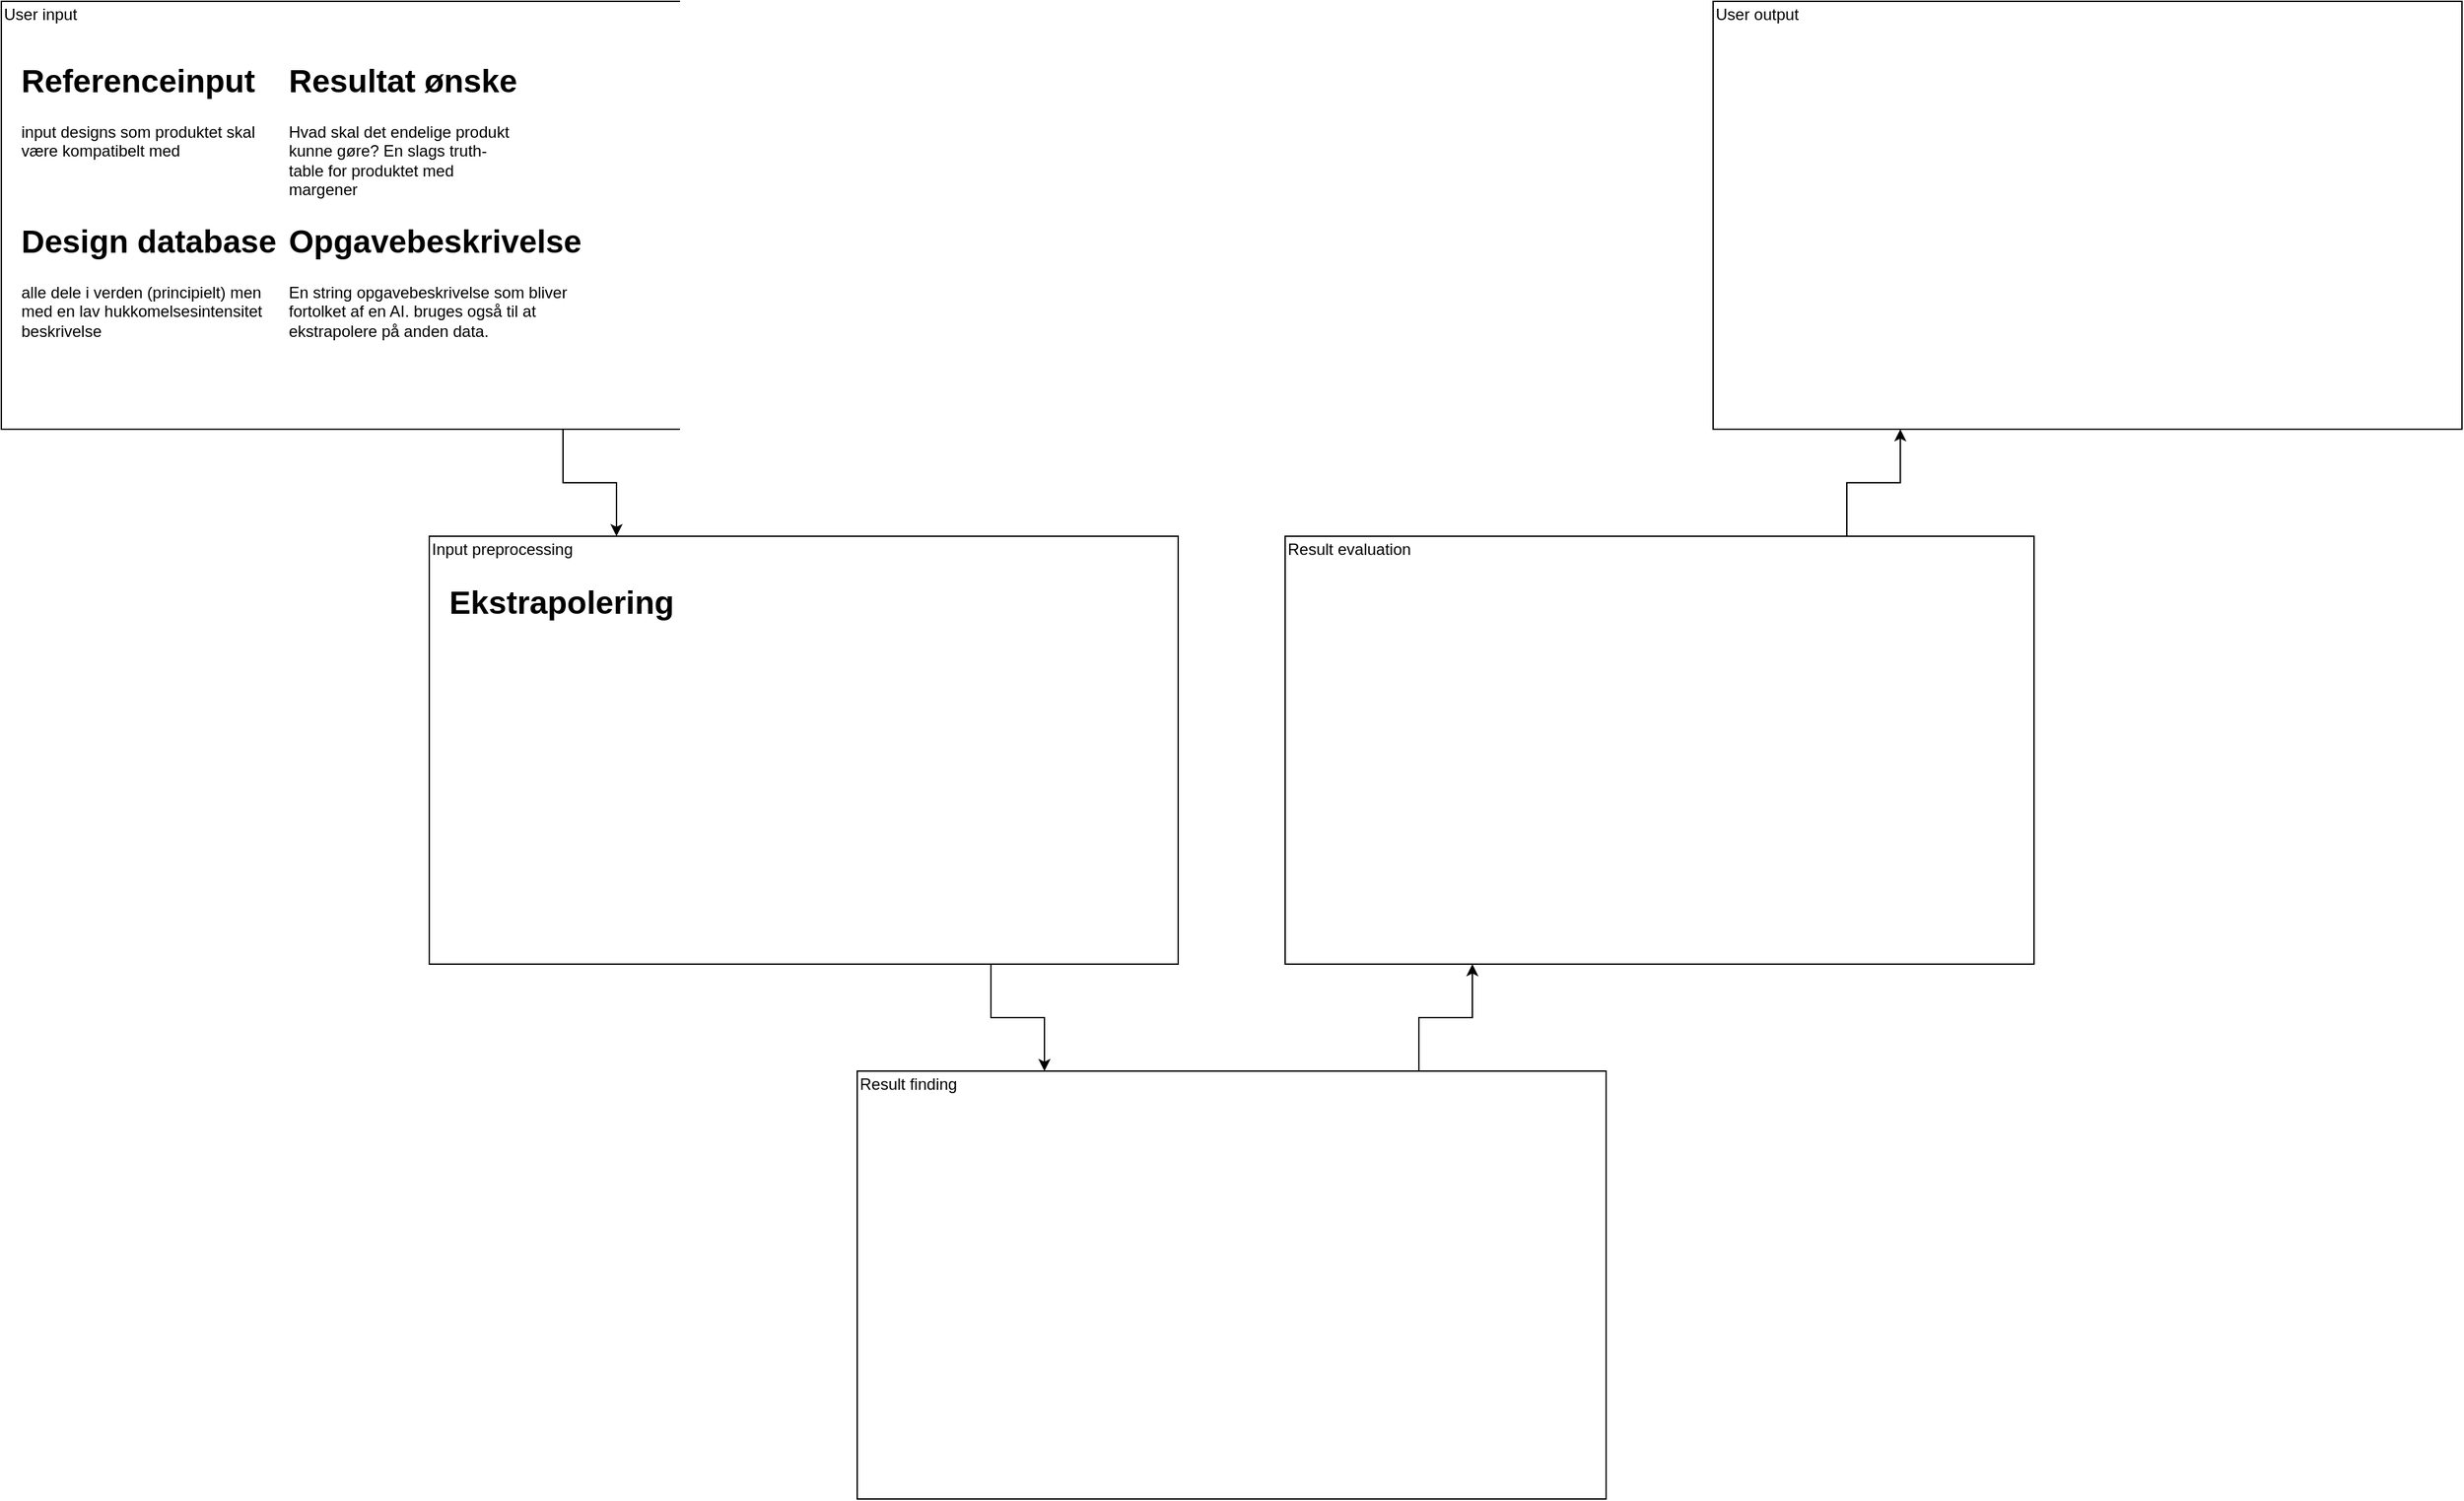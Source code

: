 <mxfile version="14.1.8" type="device"><diagram id="O901pO8JGunCmwQ-I610" name="Side-1"><mxGraphModel dx="474" dy="274" grid="1" gridSize="10" guides="1" tooltips="1" connect="1" arrows="1" fold="1" page="1" pageScale="1" pageWidth="827" pageHeight="1169" math="0" shadow="0"><root><mxCell id="0"/><mxCell id="1" parent="0"/><mxCell id="CINXZCNSmAGcnmWiCjZz-15" style="edgeStyle=orthogonalEdgeStyle;rounded=0;orthogonalLoop=1;jettySize=auto;html=1;exitX=0.75;exitY=1;exitDx=0;exitDy=0;entryX=0.25;entryY=0;entryDx=0;entryDy=0;" edge="1" parent="1" source="CINXZCNSmAGcnmWiCjZz-3" target="CINXZCNSmAGcnmWiCjZz-5"><mxGeometry relative="1" as="geometry"/></mxCell><mxCell id="CINXZCNSmAGcnmWiCjZz-3" value="" style="rounded=0;whiteSpace=wrap;html=1;" vertex="1" parent="1"><mxGeometry x="240" y="80" width="560" height="320" as="geometry"/></mxCell><mxCell id="CINXZCNSmAGcnmWiCjZz-4" value="User input" style="text;html=1;strokeColor=none;fillColor=none;align=left;verticalAlign=middle;whiteSpace=wrap;rounded=0;" vertex="1" parent="1"><mxGeometry x="240" y="80" width="110" height="20" as="geometry"/></mxCell><mxCell id="CINXZCNSmAGcnmWiCjZz-16" style="edgeStyle=orthogonalEdgeStyle;rounded=0;orthogonalLoop=1;jettySize=auto;html=1;exitX=0.75;exitY=1;exitDx=0;exitDy=0;entryX=0.25;entryY=0;entryDx=0;entryDy=0;" edge="1" parent="1" source="CINXZCNSmAGcnmWiCjZz-5" target="CINXZCNSmAGcnmWiCjZz-7"><mxGeometry relative="1" as="geometry"/></mxCell><mxCell id="CINXZCNSmAGcnmWiCjZz-5" value="" style="rounded=0;whiteSpace=wrap;html=1;" vertex="1" parent="1"><mxGeometry x="560" y="480" width="560" height="320" as="geometry"/></mxCell><mxCell id="CINXZCNSmAGcnmWiCjZz-6" value="Input preprocessing" style="text;html=1;strokeColor=none;fillColor=none;align=left;verticalAlign=middle;whiteSpace=wrap;rounded=0;" vertex="1" parent="1"><mxGeometry x="560" y="480" width="110" height="20" as="geometry"/></mxCell><mxCell id="CINXZCNSmAGcnmWiCjZz-17" style="edgeStyle=orthogonalEdgeStyle;rounded=0;orthogonalLoop=1;jettySize=auto;html=1;exitX=0.75;exitY=0;exitDx=0;exitDy=0;entryX=0.25;entryY=1;entryDx=0;entryDy=0;" edge="1" parent="1" source="CINXZCNSmAGcnmWiCjZz-7" target="CINXZCNSmAGcnmWiCjZz-10"><mxGeometry relative="1" as="geometry"/></mxCell><mxCell id="CINXZCNSmAGcnmWiCjZz-7" value="" style="rounded=0;whiteSpace=wrap;html=1;" vertex="1" parent="1"><mxGeometry x="880" y="880" width="560" height="320" as="geometry"/></mxCell><mxCell id="CINXZCNSmAGcnmWiCjZz-8" value="Result finding" style="text;html=1;strokeColor=none;fillColor=none;align=left;verticalAlign=middle;whiteSpace=wrap;rounded=0;" vertex="1" parent="1"><mxGeometry x="880" y="880" width="110" height="20" as="geometry"/></mxCell><mxCell id="CINXZCNSmAGcnmWiCjZz-18" style="edgeStyle=orthogonalEdgeStyle;rounded=0;orthogonalLoop=1;jettySize=auto;html=1;exitX=0.75;exitY=0;exitDx=0;exitDy=0;entryX=0.25;entryY=1;entryDx=0;entryDy=0;" edge="1" parent="1" source="CINXZCNSmAGcnmWiCjZz-10" target="CINXZCNSmAGcnmWiCjZz-12"><mxGeometry relative="1" as="geometry"/></mxCell><mxCell id="CINXZCNSmAGcnmWiCjZz-10" value="" style="rounded=0;whiteSpace=wrap;html=1;" vertex="1" parent="1"><mxGeometry x="1200" y="480" width="560" height="320" as="geometry"/></mxCell><mxCell id="CINXZCNSmAGcnmWiCjZz-11" value="Result evaluation" style="text;html=1;strokeColor=none;fillColor=none;align=left;verticalAlign=middle;whiteSpace=wrap;rounded=0;" vertex="1" parent="1"><mxGeometry x="1200" y="480" width="110" height="20" as="geometry"/></mxCell><mxCell id="CINXZCNSmAGcnmWiCjZz-12" value="" style="rounded=0;whiteSpace=wrap;html=1;" vertex="1" parent="1"><mxGeometry x="1520" y="80" width="560" height="320" as="geometry"/></mxCell><mxCell id="CINXZCNSmAGcnmWiCjZz-13" value="User output" style="text;html=1;strokeColor=none;fillColor=none;align=left;verticalAlign=middle;whiteSpace=wrap;rounded=0;" vertex="1" parent="1"><mxGeometry x="1520" y="80" width="110" height="20" as="geometry"/></mxCell><mxCell id="CINXZCNSmAGcnmWiCjZz-20" value="&lt;h1&gt;Referenceinput&lt;/h1&gt;&lt;p&gt;input designs som produktet skal være kompatibelt med&lt;/p&gt;" style="text;html=1;strokeColor=none;fillColor=none;spacing=5;spacingTop=-20;whiteSpace=wrap;overflow=hidden;rounded=0;align=left;" vertex="1" parent="1"><mxGeometry x="250" y="120" width="190" height="120" as="geometry"/></mxCell><mxCell id="CINXZCNSmAGcnmWiCjZz-21" value="&lt;h1&gt;Design database&lt;/h1&gt;&lt;p&gt;alle dele i verden (principielt) men med en lav hukkomelsesintensitet beskrivelse&lt;/p&gt;" style="text;html=1;strokeColor=none;fillColor=none;spacing=5;spacingTop=-20;whiteSpace=wrap;overflow=hidden;rounded=0;align=left;" vertex="1" parent="1"><mxGeometry x="250" y="240" width="200" height="120" as="geometry"/></mxCell><mxCell id="CINXZCNSmAGcnmWiCjZz-22" value="&lt;h1&gt;Resultat ønske&lt;/h1&gt;&lt;p&gt;Hvad skal det endelige produkt kunne gøre? En slags truth-table for produktet med margener&lt;/p&gt;" style="text;html=1;strokeColor=none;fillColor=none;spacing=5;spacingTop=-20;whiteSpace=wrap;overflow=hidden;rounded=0;align=left;" vertex="1" parent="1"><mxGeometry x="450" y="120" width="180" height="120" as="geometry"/></mxCell><mxCell id="CINXZCNSmAGcnmWiCjZz-23" value="&lt;h1&gt;Opgavebeskrivelse&lt;/h1&gt;&lt;p&gt;En string opgavebeskrivelse som bliver fortolket af en AI. bruges også til at ekstrapolere på anden data.&lt;/p&gt;" style="text;html=1;strokeColor=none;fillColor=none;spacing=5;spacingTop=-20;whiteSpace=wrap;overflow=hidden;rounded=0;align=left;" vertex="1" parent="1"><mxGeometry x="450" y="240" width="230" height="120" as="geometry"/></mxCell><mxCell id="CINXZCNSmAGcnmWiCjZz-24" value="&lt;h1&gt;Ekstrapolering&lt;/h1&gt;&lt;p&gt;&lt;br&gt;&lt;/p&gt;" style="text;html=1;strokeColor=none;fillColor=none;spacing=5;spacingTop=-20;whiteSpace=wrap;overflow=hidden;rounded=0;align=left;" vertex="1" parent="1"><mxGeometry x="570" y="510" width="230" height="120" as="geometry"/></mxCell></root></mxGraphModel></diagram></mxfile>